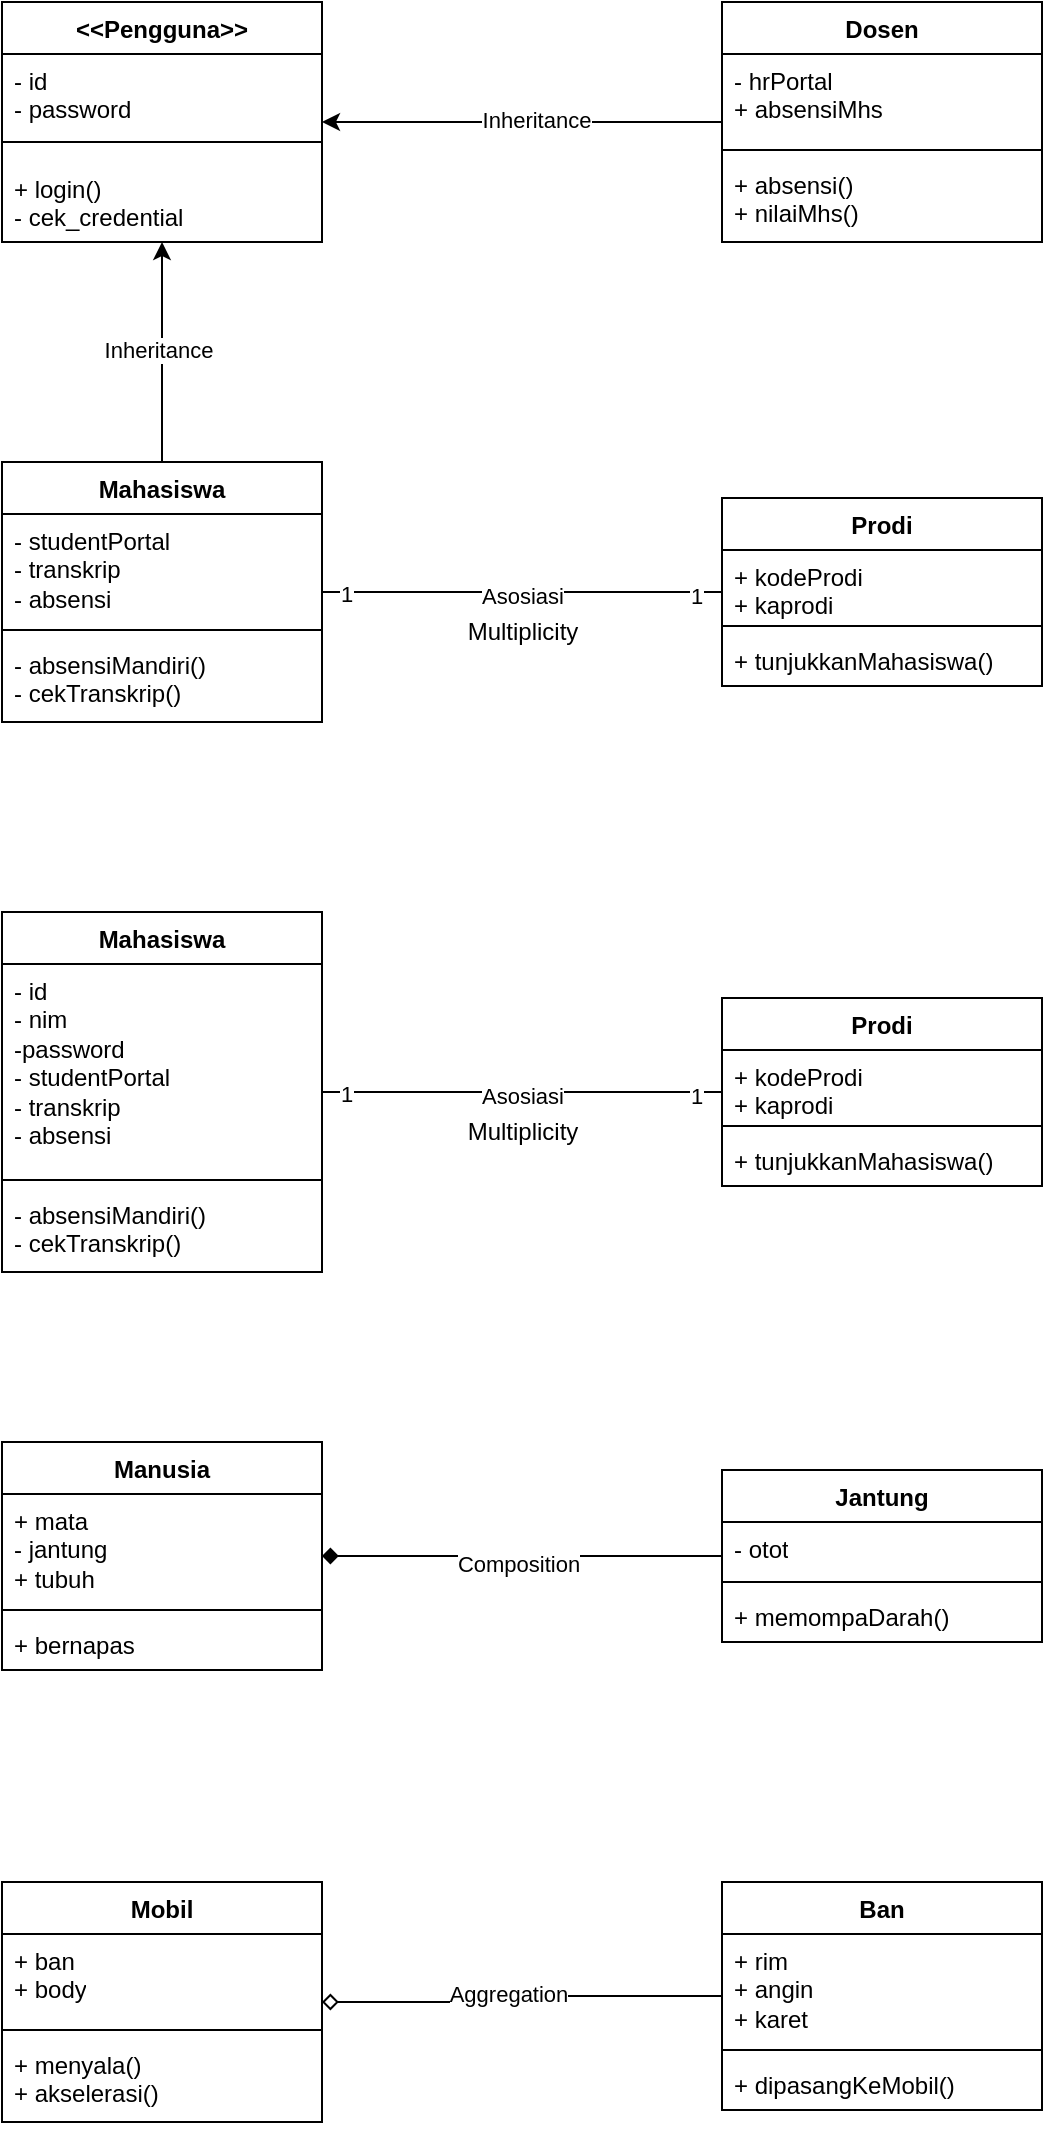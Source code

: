 <mxfile version="23.1.1" type="google">
  <diagram id="C5RBs43oDa-KdzZeNtuy" name="Page-1">
    <mxGraphModel dx="278" dy="570" grid="1" gridSize="10" guides="1" tooltips="1" connect="1" arrows="1" fold="1" page="1" pageScale="1" pageWidth="827" pageHeight="1169" math="0" shadow="0">
      <root>
        <mxCell id="WIyWlLk6GJQsqaUBKTNV-0" />
        <mxCell id="WIyWlLk6GJQsqaUBKTNV-1" parent="WIyWlLk6GJQsqaUBKTNV-0" />
        <mxCell id="xbuIXyQ7s6A8WvYwIV8N-2" value="&amp;lt;&amp;lt;Pengguna&amp;gt;&amp;gt;" style="swimlane;fontStyle=1;align=center;verticalAlign=top;childLayout=stackLayout;horizontal=1;startSize=26;horizontalStack=0;resizeParent=1;resizeParentMax=0;resizeLast=0;collapsible=1;marginBottom=0;whiteSpace=wrap;html=1;" vertex="1" parent="WIyWlLk6GJQsqaUBKTNV-1">
          <mxGeometry x="80" y="40" width="160" height="120" as="geometry" />
        </mxCell>
        <mxCell id="xbuIXyQ7s6A8WvYwIV8N-3" value="- id&lt;br&gt;- password" style="text;strokeColor=none;fillColor=none;align=left;verticalAlign=top;spacingLeft=4;spacingRight=4;overflow=hidden;rotatable=0;points=[[0,0.5],[1,0.5]];portConstraint=eastwest;whiteSpace=wrap;html=1;" vertex="1" parent="xbuIXyQ7s6A8WvYwIV8N-2">
          <mxGeometry y="26" width="160" height="34" as="geometry" />
        </mxCell>
        <mxCell id="xbuIXyQ7s6A8WvYwIV8N-4" value="" style="line;strokeWidth=1;fillColor=none;align=left;verticalAlign=middle;spacingTop=-1;spacingLeft=3;spacingRight=3;rotatable=0;labelPosition=right;points=[];portConstraint=eastwest;strokeColor=inherit;" vertex="1" parent="xbuIXyQ7s6A8WvYwIV8N-2">
          <mxGeometry y="60" width="160" height="20" as="geometry" />
        </mxCell>
        <mxCell id="xbuIXyQ7s6A8WvYwIV8N-5" value="+ login()&lt;br&gt;- cek_credential" style="text;strokeColor=none;fillColor=none;align=left;verticalAlign=top;spacingLeft=4;spacingRight=4;overflow=hidden;rotatable=0;points=[[0,0.5],[1,0.5]];portConstraint=eastwest;whiteSpace=wrap;html=1;" vertex="1" parent="xbuIXyQ7s6A8WvYwIV8N-2">
          <mxGeometry y="80" width="160" height="40" as="geometry" />
        </mxCell>
        <mxCell id="xbuIXyQ7s6A8WvYwIV8N-30" style="edgeStyle=orthogonalEdgeStyle;rounded=0;orthogonalLoop=1;jettySize=auto;html=1;" edge="1" parent="WIyWlLk6GJQsqaUBKTNV-1" source="xbuIXyQ7s6A8WvYwIV8N-6" target="xbuIXyQ7s6A8WvYwIV8N-2">
          <mxGeometry relative="1" as="geometry" />
        </mxCell>
        <mxCell id="xbuIXyQ7s6A8WvYwIV8N-38" value="Inheritance" style="edgeLabel;html=1;align=center;verticalAlign=middle;resizable=0;points=[];" vertex="1" connectable="0" parent="xbuIXyQ7s6A8WvYwIV8N-30">
          <mxGeometry x="-0.072" y="-1" relative="1" as="geometry">
            <mxPoint as="offset" />
          </mxGeometry>
        </mxCell>
        <mxCell id="xbuIXyQ7s6A8WvYwIV8N-6" value="Dosen" style="swimlane;fontStyle=1;align=center;verticalAlign=top;childLayout=stackLayout;horizontal=1;startSize=26;horizontalStack=0;resizeParent=1;resizeParentMax=0;resizeLast=0;collapsible=1;marginBottom=0;whiteSpace=wrap;html=1;" vertex="1" parent="WIyWlLk6GJQsqaUBKTNV-1">
          <mxGeometry x="440" y="40" width="160" height="120" as="geometry" />
        </mxCell>
        <mxCell id="xbuIXyQ7s6A8WvYwIV8N-7" value="- hrPortal&lt;br&gt;+ absensiMhs" style="text;strokeColor=none;fillColor=none;align=left;verticalAlign=top;spacingLeft=4;spacingRight=4;overflow=hidden;rotatable=0;points=[[0,0.5],[1,0.5]];portConstraint=eastwest;whiteSpace=wrap;html=1;" vertex="1" parent="xbuIXyQ7s6A8WvYwIV8N-6">
          <mxGeometry y="26" width="160" height="44" as="geometry" />
        </mxCell>
        <mxCell id="xbuIXyQ7s6A8WvYwIV8N-8" value="" style="line;strokeWidth=1;fillColor=none;align=left;verticalAlign=middle;spacingTop=-1;spacingLeft=3;spacingRight=3;rotatable=0;labelPosition=right;points=[];portConstraint=eastwest;strokeColor=inherit;" vertex="1" parent="xbuIXyQ7s6A8WvYwIV8N-6">
          <mxGeometry y="70" width="160" height="8" as="geometry" />
        </mxCell>
        <mxCell id="xbuIXyQ7s6A8WvYwIV8N-9" value="+ absensi()&lt;br&gt;+ nilaiMhs()" style="text;strokeColor=none;fillColor=none;align=left;verticalAlign=top;spacingLeft=4;spacingRight=4;overflow=hidden;rotatable=0;points=[[0,0.5],[1,0.5]];portConstraint=eastwest;whiteSpace=wrap;html=1;" vertex="1" parent="xbuIXyQ7s6A8WvYwIV8N-6">
          <mxGeometry y="78" width="160" height="42" as="geometry" />
        </mxCell>
        <mxCell id="xbuIXyQ7s6A8WvYwIV8N-28" style="edgeStyle=orthogonalEdgeStyle;rounded=0;orthogonalLoop=1;jettySize=auto;html=1;" edge="1" parent="WIyWlLk6GJQsqaUBKTNV-1" source="xbuIXyQ7s6A8WvYwIV8N-11" target="xbuIXyQ7s6A8WvYwIV8N-2">
          <mxGeometry relative="1" as="geometry" />
        </mxCell>
        <mxCell id="xbuIXyQ7s6A8WvYwIV8N-37" value="Inheritance" style="edgeLabel;html=1;align=center;verticalAlign=middle;resizable=0;points=[];" vertex="1" connectable="0" parent="xbuIXyQ7s6A8WvYwIV8N-28">
          <mxGeometry x="0.015" y="2" relative="1" as="geometry">
            <mxPoint as="offset" />
          </mxGeometry>
        </mxCell>
        <mxCell id="xbuIXyQ7s6A8WvYwIV8N-11" value="Mahasiswa" style="swimlane;fontStyle=1;align=center;verticalAlign=top;childLayout=stackLayout;horizontal=1;startSize=26;horizontalStack=0;resizeParent=1;resizeParentMax=0;resizeLast=0;collapsible=1;marginBottom=0;whiteSpace=wrap;html=1;" vertex="1" parent="WIyWlLk6GJQsqaUBKTNV-1">
          <mxGeometry x="80" y="270" width="160" height="130" as="geometry" />
        </mxCell>
        <mxCell id="xbuIXyQ7s6A8WvYwIV8N-12" value="- studentPortal&lt;br&gt;- transkrip&lt;br&gt;- absensi&lt;br&gt;-" style="text;strokeColor=none;fillColor=none;align=left;verticalAlign=top;spacingLeft=4;spacingRight=4;overflow=hidden;rotatable=0;points=[[0,0.5],[1,0.5]];portConstraint=eastwest;whiteSpace=wrap;html=1;" vertex="1" parent="xbuIXyQ7s6A8WvYwIV8N-11">
          <mxGeometry y="26" width="160" height="54" as="geometry" />
        </mxCell>
        <mxCell id="xbuIXyQ7s6A8WvYwIV8N-13" value="" style="line;strokeWidth=1;fillColor=none;align=left;verticalAlign=middle;spacingTop=-1;spacingLeft=3;spacingRight=3;rotatable=0;labelPosition=right;points=[];portConstraint=eastwest;strokeColor=inherit;" vertex="1" parent="xbuIXyQ7s6A8WvYwIV8N-11">
          <mxGeometry y="80" width="160" height="8" as="geometry" />
        </mxCell>
        <mxCell id="xbuIXyQ7s6A8WvYwIV8N-14" value="- absensiMandiri()&lt;br&gt;- cekTranskrip()" style="text;strokeColor=none;fillColor=none;align=left;verticalAlign=top;spacingLeft=4;spacingRight=4;overflow=hidden;rotatable=0;points=[[0,0.5],[1,0.5]];portConstraint=eastwest;whiteSpace=wrap;html=1;" vertex="1" parent="xbuIXyQ7s6A8WvYwIV8N-11">
          <mxGeometry y="88" width="160" height="42" as="geometry" />
        </mxCell>
        <mxCell id="xbuIXyQ7s6A8WvYwIV8N-33" style="edgeStyle=orthogonalEdgeStyle;rounded=0;orthogonalLoop=1;jettySize=auto;html=1;strokeColor=default;endArrow=none;endFill=0;" edge="1" parent="WIyWlLk6GJQsqaUBKTNV-1" source="xbuIXyQ7s6A8WvYwIV8N-24" target="xbuIXyQ7s6A8WvYwIV8N-11">
          <mxGeometry relative="1" as="geometry" />
        </mxCell>
        <mxCell id="xbuIXyQ7s6A8WvYwIV8N-34" value="1" style="edgeLabel;html=1;align=center;verticalAlign=middle;resizable=0;points=[];" vertex="1" connectable="0" parent="xbuIXyQ7s6A8WvYwIV8N-33">
          <mxGeometry x="0.878" y="1" relative="1" as="geometry">
            <mxPoint as="offset" />
          </mxGeometry>
        </mxCell>
        <mxCell id="xbuIXyQ7s6A8WvYwIV8N-35" value="1" style="edgeLabel;html=1;align=center;verticalAlign=middle;resizable=0;points=[];" vertex="1" connectable="0" parent="xbuIXyQ7s6A8WvYwIV8N-33">
          <mxGeometry x="-0.872" y="2" relative="1" as="geometry">
            <mxPoint as="offset" />
          </mxGeometry>
        </mxCell>
        <mxCell id="xbuIXyQ7s6A8WvYwIV8N-36" value="Asosiasi" style="edgeLabel;html=1;align=center;verticalAlign=middle;resizable=0;points=[];" vertex="1" connectable="0" parent="xbuIXyQ7s6A8WvYwIV8N-33">
          <mxGeometry x="-0.002" y="2" relative="1" as="geometry">
            <mxPoint as="offset" />
          </mxGeometry>
        </mxCell>
        <mxCell id="xbuIXyQ7s6A8WvYwIV8N-24" value="Prodi" style="swimlane;fontStyle=1;align=center;verticalAlign=top;childLayout=stackLayout;horizontal=1;startSize=26;horizontalStack=0;resizeParent=1;resizeParentMax=0;resizeLast=0;collapsible=1;marginBottom=0;whiteSpace=wrap;html=1;" vertex="1" parent="WIyWlLk6GJQsqaUBKTNV-1">
          <mxGeometry x="440" y="288" width="160" height="94" as="geometry" />
        </mxCell>
        <mxCell id="xbuIXyQ7s6A8WvYwIV8N-25" value="+ kodeProdi&lt;br&gt;+ kaprodi" style="text;strokeColor=none;fillColor=none;align=left;verticalAlign=top;spacingLeft=4;spacingRight=4;overflow=hidden;rotatable=0;points=[[0,0.5],[1,0.5]];portConstraint=eastwest;whiteSpace=wrap;html=1;" vertex="1" parent="xbuIXyQ7s6A8WvYwIV8N-24">
          <mxGeometry y="26" width="160" height="34" as="geometry" />
        </mxCell>
        <mxCell id="xbuIXyQ7s6A8WvYwIV8N-26" value="" style="line;strokeWidth=1;fillColor=none;align=left;verticalAlign=middle;spacingTop=-1;spacingLeft=3;spacingRight=3;rotatable=0;labelPosition=right;points=[];portConstraint=eastwest;strokeColor=inherit;" vertex="1" parent="xbuIXyQ7s6A8WvYwIV8N-24">
          <mxGeometry y="60" width="160" height="8" as="geometry" />
        </mxCell>
        <mxCell id="xbuIXyQ7s6A8WvYwIV8N-27" value="+ tunjukkanMahasiswa()" style="text;strokeColor=none;fillColor=none;align=left;verticalAlign=top;spacingLeft=4;spacingRight=4;overflow=hidden;rotatable=0;points=[[0,0.5],[1,0.5]];portConstraint=eastwest;whiteSpace=wrap;html=1;" vertex="1" parent="xbuIXyQ7s6A8WvYwIV8N-24">
          <mxGeometry y="68" width="160" height="26" as="geometry" />
        </mxCell>
        <mxCell id="xbuIXyQ7s6A8WvYwIV8N-39" value="Mahasiswa" style="swimlane;fontStyle=1;align=center;verticalAlign=top;childLayout=stackLayout;horizontal=1;startSize=26;horizontalStack=0;resizeParent=1;resizeParentMax=0;resizeLast=0;collapsible=1;marginBottom=0;whiteSpace=wrap;html=1;" vertex="1" parent="WIyWlLk6GJQsqaUBKTNV-1">
          <mxGeometry x="80" y="495" width="160" height="180" as="geometry" />
        </mxCell>
        <mxCell id="xbuIXyQ7s6A8WvYwIV8N-40" value="- id&lt;br&gt;- nim&lt;br&gt;-password&lt;br&gt;- studentPortal&lt;br&gt;- transkrip&lt;br&gt;- absensi" style="text;strokeColor=none;fillColor=none;align=left;verticalAlign=top;spacingLeft=4;spacingRight=4;overflow=hidden;rotatable=0;points=[[0,0.5],[1,0.5]];portConstraint=eastwest;whiteSpace=wrap;html=1;" vertex="1" parent="xbuIXyQ7s6A8WvYwIV8N-39">
          <mxGeometry y="26" width="160" height="104" as="geometry" />
        </mxCell>
        <mxCell id="xbuIXyQ7s6A8WvYwIV8N-41" value="" style="line;strokeWidth=1;fillColor=none;align=left;verticalAlign=middle;spacingTop=-1;spacingLeft=3;spacingRight=3;rotatable=0;labelPosition=right;points=[];portConstraint=eastwest;strokeColor=inherit;" vertex="1" parent="xbuIXyQ7s6A8WvYwIV8N-39">
          <mxGeometry y="130" width="160" height="8" as="geometry" />
        </mxCell>
        <mxCell id="xbuIXyQ7s6A8WvYwIV8N-42" value="- absensiMandiri()&lt;br&gt;- cekTranskrip()" style="text;strokeColor=none;fillColor=none;align=left;verticalAlign=top;spacingLeft=4;spacingRight=4;overflow=hidden;rotatable=0;points=[[0,0.5],[1,0.5]];portConstraint=eastwest;whiteSpace=wrap;html=1;" vertex="1" parent="xbuIXyQ7s6A8WvYwIV8N-39">
          <mxGeometry y="138" width="160" height="42" as="geometry" />
        </mxCell>
        <mxCell id="xbuIXyQ7s6A8WvYwIV8N-43" style="edgeStyle=orthogonalEdgeStyle;rounded=0;orthogonalLoop=1;jettySize=auto;html=1;strokeColor=default;endArrow=none;endFill=0;" edge="1" source="xbuIXyQ7s6A8WvYwIV8N-47" target="xbuIXyQ7s6A8WvYwIV8N-39" parent="WIyWlLk6GJQsqaUBKTNV-1">
          <mxGeometry relative="1" as="geometry" />
        </mxCell>
        <mxCell id="xbuIXyQ7s6A8WvYwIV8N-44" value="1" style="edgeLabel;html=1;align=center;verticalAlign=middle;resizable=0;points=[];" vertex="1" connectable="0" parent="xbuIXyQ7s6A8WvYwIV8N-43">
          <mxGeometry x="0.878" y="1" relative="1" as="geometry">
            <mxPoint as="offset" />
          </mxGeometry>
        </mxCell>
        <mxCell id="xbuIXyQ7s6A8WvYwIV8N-45" value="1" style="edgeLabel;html=1;align=center;verticalAlign=middle;resizable=0;points=[];" vertex="1" connectable="0" parent="xbuIXyQ7s6A8WvYwIV8N-43">
          <mxGeometry x="-0.872" y="2" relative="1" as="geometry">
            <mxPoint as="offset" />
          </mxGeometry>
        </mxCell>
        <mxCell id="xbuIXyQ7s6A8WvYwIV8N-46" value="Asosiasi" style="edgeLabel;html=1;align=center;verticalAlign=middle;resizable=0;points=[];" vertex="1" connectable="0" parent="xbuIXyQ7s6A8WvYwIV8N-43">
          <mxGeometry x="-0.002" y="2" relative="1" as="geometry">
            <mxPoint as="offset" />
          </mxGeometry>
        </mxCell>
        <mxCell id="xbuIXyQ7s6A8WvYwIV8N-47" value="Prodi" style="swimlane;fontStyle=1;align=center;verticalAlign=top;childLayout=stackLayout;horizontal=1;startSize=26;horizontalStack=0;resizeParent=1;resizeParentMax=0;resizeLast=0;collapsible=1;marginBottom=0;whiteSpace=wrap;html=1;" vertex="1" parent="WIyWlLk6GJQsqaUBKTNV-1">
          <mxGeometry x="440" y="538" width="160" height="94" as="geometry" />
        </mxCell>
        <mxCell id="xbuIXyQ7s6A8WvYwIV8N-48" value="+ kodeProdi&lt;br&gt;+ kaprodi" style="text;strokeColor=none;fillColor=none;align=left;verticalAlign=top;spacingLeft=4;spacingRight=4;overflow=hidden;rotatable=0;points=[[0,0.5],[1,0.5]];portConstraint=eastwest;whiteSpace=wrap;html=1;" vertex="1" parent="xbuIXyQ7s6A8WvYwIV8N-47">
          <mxGeometry y="26" width="160" height="34" as="geometry" />
        </mxCell>
        <mxCell id="xbuIXyQ7s6A8WvYwIV8N-49" value="" style="line;strokeWidth=1;fillColor=none;align=left;verticalAlign=middle;spacingTop=-1;spacingLeft=3;spacingRight=3;rotatable=0;labelPosition=right;points=[];portConstraint=eastwest;strokeColor=inherit;" vertex="1" parent="xbuIXyQ7s6A8WvYwIV8N-47">
          <mxGeometry y="60" width="160" height="8" as="geometry" />
        </mxCell>
        <mxCell id="xbuIXyQ7s6A8WvYwIV8N-50" value="+ tunjukkanMahasiswa()" style="text;strokeColor=none;fillColor=none;align=left;verticalAlign=top;spacingLeft=4;spacingRight=4;overflow=hidden;rotatable=0;points=[[0,0.5],[1,0.5]];portConstraint=eastwest;whiteSpace=wrap;html=1;" vertex="1" parent="xbuIXyQ7s6A8WvYwIV8N-47">
          <mxGeometry y="68" width="160" height="26" as="geometry" />
        </mxCell>
        <mxCell id="xbuIXyQ7s6A8WvYwIV8N-51" value="Multiplicity" style="text;html=1;align=center;verticalAlign=middle;resizable=0;points=[];autosize=1;strokeColor=none;fillColor=none;" vertex="1" parent="WIyWlLk6GJQsqaUBKTNV-1">
          <mxGeometry x="300" y="590" width="80" height="30" as="geometry" />
        </mxCell>
        <mxCell id="xbuIXyQ7s6A8WvYwIV8N-52" value="Multiplicity" style="text;html=1;align=center;verticalAlign=middle;resizable=0;points=[];autosize=1;strokeColor=none;fillColor=none;" vertex="1" parent="WIyWlLk6GJQsqaUBKTNV-1">
          <mxGeometry x="300" y="340" width="80" height="30" as="geometry" />
        </mxCell>
        <mxCell id="xbuIXyQ7s6A8WvYwIV8N-53" value="Manusia" style="swimlane;fontStyle=1;align=center;verticalAlign=top;childLayout=stackLayout;horizontal=1;startSize=26;horizontalStack=0;resizeParent=1;resizeParentMax=0;resizeLast=0;collapsible=1;marginBottom=0;whiteSpace=wrap;html=1;" vertex="1" parent="WIyWlLk6GJQsqaUBKTNV-1">
          <mxGeometry x="80" y="760" width="160" height="114" as="geometry" />
        </mxCell>
        <mxCell id="xbuIXyQ7s6A8WvYwIV8N-54" value="+ mata&lt;br&gt;- jantung&lt;br&gt;+ tubuh" style="text;strokeColor=none;fillColor=none;align=left;verticalAlign=top;spacingLeft=4;spacingRight=4;overflow=hidden;rotatable=0;points=[[0,0.5],[1,0.5]];portConstraint=eastwest;whiteSpace=wrap;html=1;" vertex="1" parent="xbuIXyQ7s6A8WvYwIV8N-53">
          <mxGeometry y="26" width="160" height="54" as="geometry" />
        </mxCell>
        <mxCell id="xbuIXyQ7s6A8WvYwIV8N-55" value="" style="line;strokeWidth=1;fillColor=none;align=left;verticalAlign=middle;spacingTop=-1;spacingLeft=3;spacingRight=3;rotatable=0;labelPosition=right;points=[];portConstraint=eastwest;strokeColor=inherit;" vertex="1" parent="xbuIXyQ7s6A8WvYwIV8N-53">
          <mxGeometry y="80" width="160" height="8" as="geometry" />
        </mxCell>
        <mxCell id="xbuIXyQ7s6A8WvYwIV8N-56" value="+ bernapas&lt;br&gt;" style="text;strokeColor=none;fillColor=none;align=left;verticalAlign=top;spacingLeft=4;spacingRight=4;overflow=hidden;rotatable=0;points=[[0,0.5],[1,0.5]];portConstraint=eastwest;whiteSpace=wrap;html=1;" vertex="1" parent="xbuIXyQ7s6A8WvYwIV8N-53">
          <mxGeometry y="88" width="160" height="26" as="geometry" />
        </mxCell>
        <mxCell id="xbuIXyQ7s6A8WvYwIV8N-73" style="edgeStyle=orthogonalEdgeStyle;rounded=0;orthogonalLoop=1;jettySize=auto;html=1;endArrow=diamond;endFill=1;" edge="1" parent="WIyWlLk6GJQsqaUBKTNV-1" source="xbuIXyQ7s6A8WvYwIV8N-61" target="xbuIXyQ7s6A8WvYwIV8N-53">
          <mxGeometry relative="1" as="geometry" />
        </mxCell>
        <mxCell id="xbuIXyQ7s6A8WvYwIV8N-76" value="Composition" style="edgeLabel;html=1;align=center;verticalAlign=middle;resizable=0;points=[];" vertex="1" connectable="0" parent="xbuIXyQ7s6A8WvYwIV8N-73">
          <mxGeometry x="0.022" y="4" relative="1" as="geometry">
            <mxPoint as="offset" />
          </mxGeometry>
        </mxCell>
        <mxCell id="xbuIXyQ7s6A8WvYwIV8N-61" value="Jantung" style="swimlane;fontStyle=1;align=center;verticalAlign=top;childLayout=stackLayout;horizontal=1;startSize=26;horizontalStack=0;resizeParent=1;resizeParentMax=0;resizeLast=0;collapsible=1;marginBottom=0;whiteSpace=wrap;html=1;" vertex="1" parent="WIyWlLk6GJQsqaUBKTNV-1">
          <mxGeometry x="440" y="774" width="160" height="86" as="geometry" />
        </mxCell>
        <mxCell id="xbuIXyQ7s6A8WvYwIV8N-62" value="- otot" style="text;strokeColor=none;fillColor=none;align=left;verticalAlign=top;spacingLeft=4;spacingRight=4;overflow=hidden;rotatable=0;points=[[0,0.5],[1,0.5]];portConstraint=eastwest;whiteSpace=wrap;html=1;" vertex="1" parent="xbuIXyQ7s6A8WvYwIV8N-61">
          <mxGeometry y="26" width="160" height="26" as="geometry" />
        </mxCell>
        <mxCell id="xbuIXyQ7s6A8WvYwIV8N-63" value="" style="line;strokeWidth=1;fillColor=none;align=left;verticalAlign=middle;spacingTop=-1;spacingLeft=3;spacingRight=3;rotatable=0;labelPosition=right;points=[];portConstraint=eastwest;strokeColor=inherit;" vertex="1" parent="xbuIXyQ7s6A8WvYwIV8N-61">
          <mxGeometry y="52" width="160" height="8" as="geometry" />
        </mxCell>
        <mxCell id="xbuIXyQ7s6A8WvYwIV8N-64" value="+ memompaDarah()" style="text;strokeColor=none;fillColor=none;align=left;verticalAlign=top;spacingLeft=4;spacingRight=4;overflow=hidden;rotatable=0;points=[[0,0.5],[1,0.5]];portConstraint=eastwest;whiteSpace=wrap;html=1;" vertex="1" parent="xbuIXyQ7s6A8WvYwIV8N-61">
          <mxGeometry y="60" width="160" height="26" as="geometry" />
        </mxCell>
        <mxCell id="xbuIXyQ7s6A8WvYwIV8N-65" value="Mobil" style="swimlane;fontStyle=1;align=center;verticalAlign=top;childLayout=stackLayout;horizontal=1;startSize=26;horizontalStack=0;resizeParent=1;resizeParentMax=0;resizeLast=0;collapsible=1;marginBottom=0;whiteSpace=wrap;html=1;" vertex="1" parent="WIyWlLk6GJQsqaUBKTNV-1">
          <mxGeometry x="80" y="980" width="160" height="120" as="geometry" />
        </mxCell>
        <mxCell id="xbuIXyQ7s6A8WvYwIV8N-66" value="+ ban&lt;br&gt;+ body" style="text;strokeColor=none;fillColor=none;align=left;verticalAlign=top;spacingLeft=4;spacingRight=4;overflow=hidden;rotatable=0;points=[[0,0.5],[1,0.5]];portConstraint=eastwest;whiteSpace=wrap;html=1;" vertex="1" parent="xbuIXyQ7s6A8WvYwIV8N-65">
          <mxGeometry y="26" width="160" height="44" as="geometry" />
        </mxCell>
        <mxCell id="xbuIXyQ7s6A8WvYwIV8N-67" value="" style="line;strokeWidth=1;fillColor=none;align=left;verticalAlign=middle;spacingTop=-1;spacingLeft=3;spacingRight=3;rotatable=0;labelPosition=right;points=[];portConstraint=eastwest;strokeColor=inherit;" vertex="1" parent="xbuIXyQ7s6A8WvYwIV8N-65">
          <mxGeometry y="70" width="160" height="8" as="geometry" />
        </mxCell>
        <mxCell id="xbuIXyQ7s6A8WvYwIV8N-68" value="+ menyala()&lt;br&gt;+ akselerasi()" style="text;strokeColor=none;fillColor=none;align=left;verticalAlign=top;spacingLeft=4;spacingRight=4;overflow=hidden;rotatable=0;points=[[0,0.5],[1,0.5]];portConstraint=eastwest;whiteSpace=wrap;html=1;" vertex="1" parent="xbuIXyQ7s6A8WvYwIV8N-65">
          <mxGeometry y="78" width="160" height="42" as="geometry" />
        </mxCell>
        <mxCell id="xbuIXyQ7s6A8WvYwIV8N-75" style="edgeStyle=orthogonalEdgeStyle;rounded=0;orthogonalLoop=1;jettySize=auto;html=1;endArrow=diamond;endFill=0;" edge="1" parent="WIyWlLk6GJQsqaUBKTNV-1" source="xbuIXyQ7s6A8WvYwIV8N-69" target="xbuIXyQ7s6A8WvYwIV8N-65">
          <mxGeometry relative="1" as="geometry" />
        </mxCell>
        <mxCell id="xbuIXyQ7s6A8WvYwIV8N-77" value="Aggregation" style="edgeLabel;html=1;align=center;verticalAlign=middle;resizable=0;points=[];" vertex="1" connectable="0" parent="xbuIXyQ7s6A8WvYwIV8N-75">
          <mxGeometry x="0.082" y="-4" relative="1" as="geometry">
            <mxPoint as="offset" />
          </mxGeometry>
        </mxCell>
        <mxCell id="xbuIXyQ7s6A8WvYwIV8N-69" value="Ban" style="swimlane;fontStyle=1;align=center;verticalAlign=top;childLayout=stackLayout;horizontal=1;startSize=26;horizontalStack=0;resizeParent=1;resizeParentMax=0;resizeLast=0;collapsible=1;marginBottom=0;whiteSpace=wrap;html=1;" vertex="1" parent="WIyWlLk6GJQsqaUBKTNV-1">
          <mxGeometry x="440" y="980" width="160" height="114" as="geometry" />
        </mxCell>
        <mxCell id="xbuIXyQ7s6A8WvYwIV8N-70" value="+ rim&lt;br&gt;+ angin&lt;br&gt;+ karet" style="text;strokeColor=none;fillColor=none;align=left;verticalAlign=top;spacingLeft=4;spacingRight=4;overflow=hidden;rotatable=0;points=[[0,0.5],[1,0.5]];portConstraint=eastwest;whiteSpace=wrap;html=1;" vertex="1" parent="xbuIXyQ7s6A8WvYwIV8N-69">
          <mxGeometry y="26" width="160" height="54" as="geometry" />
        </mxCell>
        <mxCell id="xbuIXyQ7s6A8WvYwIV8N-71" value="" style="line;strokeWidth=1;fillColor=none;align=left;verticalAlign=middle;spacingTop=-1;spacingLeft=3;spacingRight=3;rotatable=0;labelPosition=right;points=[];portConstraint=eastwest;strokeColor=inherit;" vertex="1" parent="xbuIXyQ7s6A8WvYwIV8N-69">
          <mxGeometry y="80" width="160" height="8" as="geometry" />
        </mxCell>
        <mxCell id="xbuIXyQ7s6A8WvYwIV8N-72" value="+ dipasangKeMobil()" style="text;strokeColor=none;fillColor=none;align=left;verticalAlign=top;spacingLeft=4;spacingRight=4;overflow=hidden;rotatable=0;points=[[0,0.5],[1,0.5]];portConstraint=eastwest;whiteSpace=wrap;html=1;" vertex="1" parent="xbuIXyQ7s6A8WvYwIV8N-69">
          <mxGeometry y="88" width="160" height="26" as="geometry" />
        </mxCell>
      </root>
    </mxGraphModel>
  </diagram>
</mxfile>
